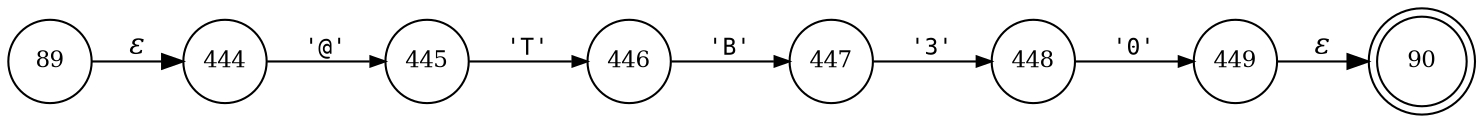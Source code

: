 digraph ATN {
rankdir=LR;
s90[fontsize=11, label="90", shape=doublecircle, fixedsize=true, width=.6];
s448[fontsize=11,label="448", shape=circle, fixedsize=true, width=.55, peripheries=1];
s449[fontsize=11,label="449", shape=circle, fixedsize=true, width=.55, peripheries=1];
s89[fontsize=11,label="89", shape=circle, fixedsize=true, width=.55, peripheries=1];
s444[fontsize=11,label="444", shape=circle, fixedsize=true, width=.55, peripheries=1];
s445[fontsize=11,label="445", shape=circle, fixedsize=true, width=.55, peripheries=1];
s446[fontsize=11,label="446", shape=circle, fixedsize=true, width=.55, peripheries=1];
s447[fontsize=11,label="447", shape=circle, fixedsize=true, width=.55, peripheries=1];
s89 -> s444 [fontname="Times-Italic", label="&epsilon;"];
s444 -> s445 [fontsize=11, fontname="Courier", arrowsize=.7, label = "'@'", arrowhead = normal];
s445 -> s446 [fontsize=11, fontname="Courier", arrowsize=.7, label = "'T'", arrowhead = normal];
s446 -> s447 [fontsize=11, fontname="Courier", arrowsize=.7, label = "'B'", arrowhead = normal];
s447 -> s448 [fontsize=11, fontname="Courier", arrowsize=.7, label = "'3'", arrowhead = normal];
s448 -> s449 [fontsize=11, fontname="Courier", arrowsize=.7, label = "'0'", arrowhead = normal];
s449 -> s90 [fontname="Times-Italic", label="&epsilon;"];
}